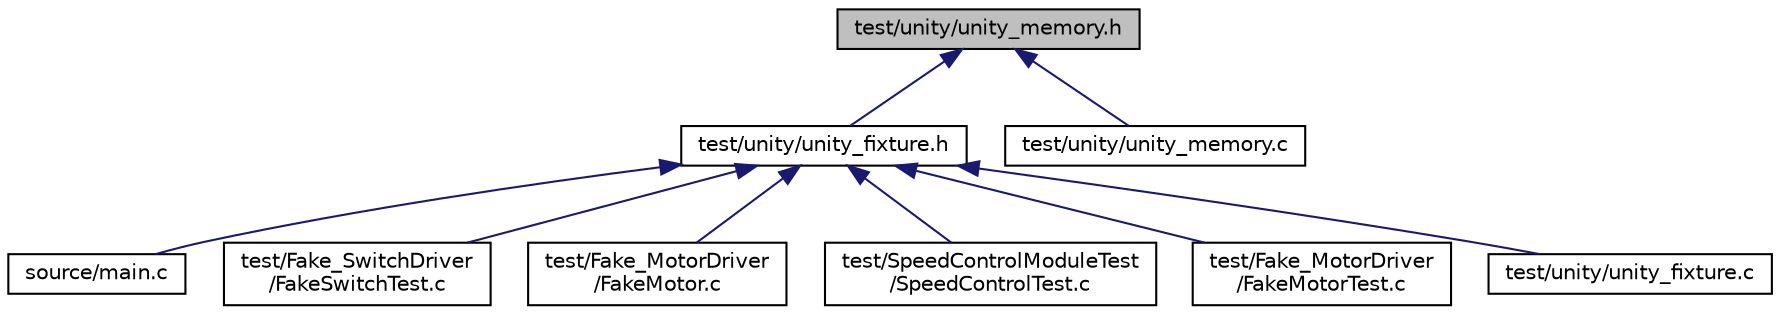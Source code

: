 digraph "test/unity/unity_memory.h"
{
 // LATEX_PDF_SIZE
  edge [fontname="Helvetica",fontsize="10",labelfontname="Helvetica",labelfontsize="10"];
  node [fontname="Helvetica",fontsize="10",shape=record];
  Node1 [label="test/unity/unity_memory.h",height=0.2,width=0.4,color="black", fillcolor="grey75", style="filled", fontcolor="black",tooltip=" "];
  Node1 -> Node2 [dir="back",color="midnightblue",fontsize="10",style="solid",fontname="Helvetica"];
  Node2 [label="test/unity/unity_fixture.h",height=0.2,width=0.4,color="black", fillcolor="white", style="filled",URL="$unity__fixture_8h.html",tooltip=" "];
  Node2 -> Node3 [dir="back",color="midnightblue",fontsize="10",style="solid",fontname="Helvetica"];
  Node3 [label="source/main.c",height=0.2,width=0.4,color="black", fillcolor="white", style="filled",URL="$main_8c.html",tooltip=" "];
  Node2 -> Node4 [dir="back",color="midnightblue",fontsize="10",style="solid",fontname="Helvetica"];
  Node4 [label="test/Fake_SwitchDriver\l/FakeSwitchTest.c",height=0.2,width=0.4,color="black", fillcolor="white", style="filled",URL="$FakeSwitchTest_8c.html",tooltip=" "];
  Node2 -> Node5 [dir="back",color="midnightblue",fontsize="10",style="solid",fontname="Helvetica"];
  Node5 [label="test/Fake_MotorDriver\l/FakeMotor.c",height=0.2,width=0.4,color="black", fillcolor="white", style="filled",URL="$FakeMotor_8c.html",tooltip=" "];
  Node2 -> Node6 [dir="back",color="midnightblue",fontsize="10",style="solid",fontname="Helvetica"];
  Node6 [label="test/SpeedControlModuleTest\l/SpeedControlTest.c",height=0.2,width=0.4,color="black", fillcolor="white", style="filled",URL="$SpeedControlTest_8c.html",tooltip=" "];
  Node2 -> Node7 [dir="back",color="midnightblue",fontsize="10",style="solid",fontname="Helvetica"];
  Node7 [label="test/Fake_MotorDriver\l/FakeMotorTest.c",height=0.2,width=0.4,color="black", fillcolor="white", style="filled",URL="$FakeMotorTest_8c.html",tooltip=" "];
  Node2 -> Node8 [dir="back",color="midnightblue",fontsize="10",style="solid",fontname="Helvetica"];
  Node8 [label="test/unity/unity_fixture.c",height=0.2,width=0.4,color="black", fillcolor="white", style="filled",URL="$unity__fixture_8c.html",tooltip=" "];
  Node1 -> Node9 [dir="back",color="midnightblue",fontsize="10",style="solid",fontname="Helvetica"];
  Node9 [label="test/unity/unity_memory.c",height=0.2,width=0.4,color="black", fillcolor="white", style="filled",URL="$unity__memory_8c.html",tooltip=" "];
}
